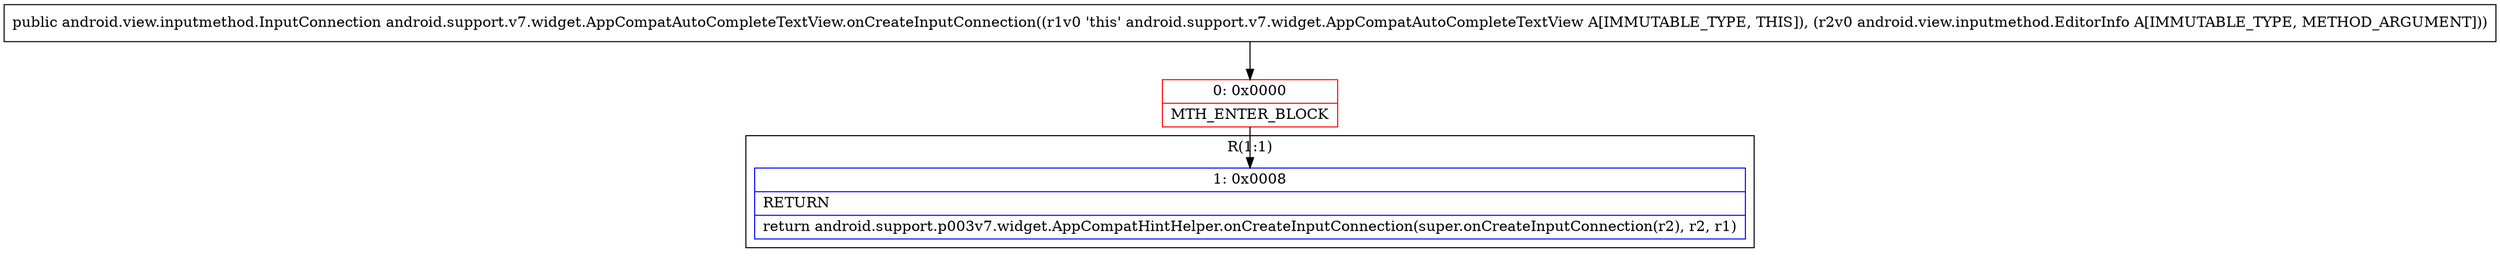 digraph "CFG forandroid.support.v7.widget.AppCompatAutoCompleteTextView.onCreateInputConnection(Landroid\/view\/inputmethod\/EditorInfo;)Landroid\/view\/inputmethod\/InputConnection;" {
subgraph cluster_Region_1788772501 {
label = "R(1:1)";
node [shape=record,color=blue];
Node_1 [shape=record,label="{1\:\ 0x0008|RETURN\l|return android.support.p003v7.widget.AppCompatHintHelper.onCreateInputConnection(super.onCreateInputConnection(r2), r2, r1)\l}"];
}
Node_0 [shape=record,color=red,label="{0\:\ 0x0000|MTH_ENTER_BLOCK\l}"];
MethodNode[shape=record,label="{public android.view.inputmethod.InputConnection android.support.v7.widget.AppCompatAutoCompleteTextView.onCreateInputConnection((r1v0 'this' android.support.v7.widget.AppCompatAutoCompleteTextView A[IMMUTABLE_TYPE, THIS]), (r2v0 android.view.inputmethod.EditorInfo A[IMMUTABLE_TYPE, METHOD_ARGUMENT])) }"];
MethodNode -> Node_0;
Node_0 -> Node_1;
}

